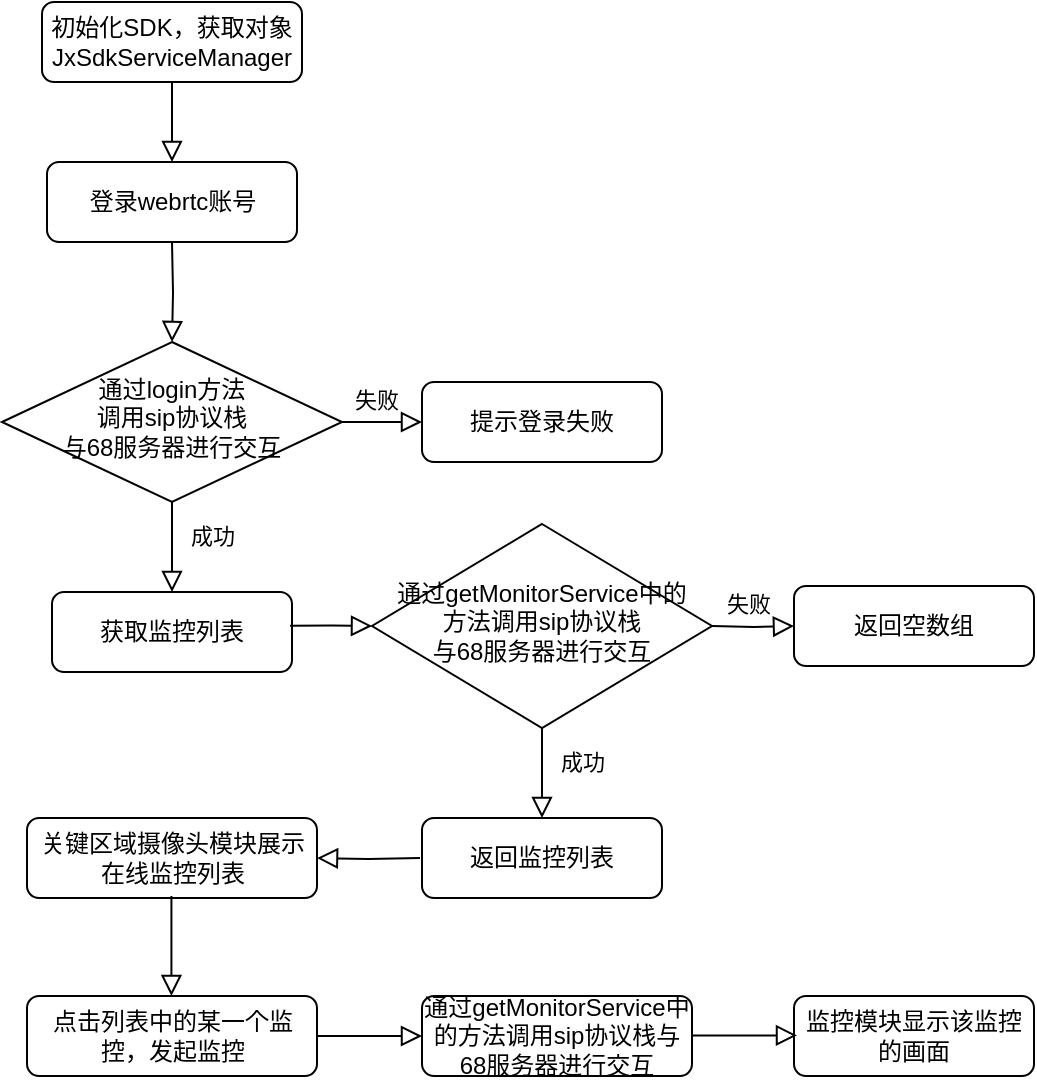 <mxfile version="15.9.1" type="github">
  <diagram id="C5RBs43oDa-KdzZeNtuy" name="Page-1">
    <mxGraphModel dx="1071" dy="455" grid="1" gridSize="10" guides="1" tooltips="1" connect="1" arrows="1" fold="1" page="1" pageScale="1" pageWidth="827" pageHeight="1169" math="0" shadow="0">
      <root>
        <mxCell id="WIyWlLk6GJQsqaUBKTNV-0" />
        <mxCell id="WIyWlLk6GJQsqaUBKTNV-1" parent="WIyWlLk6GJQsqaUBKTNV-0" />
        <mxCell id="WIyWlLk6GJQsqaUBKTNV-2" value="" style="rounded=0;html=1;jettySize=auto;orthogonalLoop=1;fontSize=11;endArrow=block;endFill=0;endSize=8;strokeWidth=1;shadow=0;labelBackgroundColor=none;edgeStyle=orthogonalEdgeStyle;" parent="WIyWlLk6GJQsqaUBKTNV-1" source="WIyWlLk6GJQsqaUBKTNV-3" target="w_i218n_918Sg6EwQDq0-11" edge="1">
          <mxGeometry relative="1" as="geometry" />
        </mxCell>
        <mxCell id="WIyWlLk6GJQsqaUBKTNV-3" value="初始化SDK，获取对象JxSdkServiceManager" style="rounded=1;whiteSpace=wrap;html=1;fontSize=12;glass=0;strokeWidth=1;shadow=0;" parent="WIyWlLk6GJQsqaUBKTNV-1" vertex="1">
          <mxGeometry x="155" y="80" width="130" height="40" as="geometry" />
        </mxCell>
        <mxCell id="WIyWlLk6GJQsqaUBKTNV-4" value="成功" style="rounded=0;html=1;jettySize=auto;orthogonalLoop=1;fontSize=11;endArrow=block;endFill=0;endSize=8;strokeWidth=1;shadow=0;labelBackgroundColor=none;edgeStyle=orthogonalEdgeStyle;entryX=0.5;entryY=0;entryDx=0;entryDy=0;exitX=0.5;exitY=1;exitDx=0;exitDy=0;" parent="WIyWlLk6GJQsqaUBKTNV-1" source="WIyWlLk6GJQsqaUBKTNV-6" edge="1">
          <mxGeometry x="-0.259" y="20" relative="1" as="geometry">
            <mxPoint as="offset" />
            <mxPoint x="220" y="321" as="sourcePoint" />
            <mxPoint x="220" y="375" as="targetPoint" />
          </mxGeometry>
        </mxCell>
        <mxCell id="WIyWlLk6GJQsqaUBKTNV-5" value="失败" style="edgeStyle=orthogonalEdgeStyle;rounded=0;html=1;jettySize=auto;orthogonalLoop=1;fontSize=11;endArrow=block;endFill=0;endSize=8;strokeWidth=1;shadow=0;labelBackgroundColor=none;entryX=0;entryY=0.5;entryDx=0;entryDy=0;exitX=1;exitY=0.5;exitDx=0;exitDy=0;" parent="WIyWlLk6GJQsqaUBKTNV-1" source="WIyWlLk6GJQsqaUBKTNV-6" target="WIyWlLk6GJQsqaUBKTNV-7" edge="1">
          <mxGeometry x="-0.165" y="11" relative="1" as="geometry">
            <mxPoint as="offset" />
            <mxPoint x="304.939" y="291.029" as="sourcePoint" />
            <mxPoint x="341" y="291.029" as="targetPoint" />
          </mxGeometry>
        </mxCell>
        <mxCell id="WIyWlLk6GJQsqaUBKTNV-6" value="&lt;span&gt;通过&lt;/span&gt;&lt;span&gt;login方法&lt;br&gt;调用sip协议栈&lt;br&gt;与68服务器进行交互&lt;/span&gt;" style="rhombus;whiteSpace=wrap;html=1;shadow=0;fontFamily=Helvetica;fontSize=12;align=center;strokeWidth=1;spacing=6;spacingTop=-4;" parent="WIyWlLk6GJQsqaUBKTNV-1" vertex="1">
          <mxGeometry x="135" y="250" width="170" height="80" as="geometry" />
        </mxCell>
        <mxCell id="WIyWlLk6GJQsqaUBKTNV-7" value="提示登录失败" style="rounded=1;whiteSpace=wrap;html=1;fontSize=12;glass=0;strokeWidth=1;shadow=0;" parent="WIyWlLk6GJQsqaUBKTNV-1" vertex="1">
          <mxGeometry x="345" y="270" width="120" height="40" as="geometry" />
        </mxCell>
        <mxCell id="WIyWlLk6GJQsqaUBKTNV-12" value="关键区域摄像头模块展示在线监控列表" style="rounded=1;whiteSpace=wrap;html=1;fontSize=12;glass=0;strokeWidth=1;shadow=0;" parent="WIyWlLk6GJQsqaUBKTNV-1" vertex="1">
          <mxGeometry x="147.5" y="488" width="145" height="40" as="geometry" />
        </mxCell>
        <mxCell id="w_i218n_918Sg6EwQDq0-0" value="获取监控列表" style="rounded=1;whiteSpace=wrap;html=1;fontSize=12;glass=0;strokeWidth=1;shadow=0;" vertex="1" parent="WIyWlLk6GJQsqaUBKTNV-1">
          <mxGeometry x="160" y="375" width="120" height="40" as="geometry" />
        </mxCell>
        <mxCell id="w_i218n_918Sg6EwQDq0-2" value="" style="rounded=0;html=1;jettySize=auto;orthogonalLoop=1;fontSize=11;endArrow=block;endFill=0;endSize=8;strokeWidth=1;shadow=0;labelBackgroundColor=none;edgeStyle=orthogonalEdgeStyle;exitX=1;exitY=0.5;exitDx=0;exitDy=0;entryX=0;entryY=0.5;entryDx=0;entryDy=0;" edge="1" parent="WIyWlLk6GJQsqaUBKTNV-1" source="w_i218n_918Sg6EwQDq0-3" target="w_i218n_918Sg6EwQDq0-10">
          <mxGeometry relative="1" as="geometry">
            <mxPoint x="610" y="453" as="sourcePoint" />
            <mxPoint x="340" y="593" as="targetPoint" />
          </mxGeometry>
        </mxCell>
        <mxCell id="w_i218n_918Sg6EwQDq0-3" value="点击列表中的某一个监控，发起监控" style="rounded=1;whiteSpace=wrap;html=1;fontSize=12;glass=0;strokeWidth=1;shadow=0;" vertex="1" parent="WIyWlLk6GJQsqaUBKTNV-1">
          <mxGeometry x="147.5" y="577" width="145" height="40" as="geometry" />
        </mxCell>
        <mxCell id="w_i218n_918Sg6EwQDq0-5" value="" style="rounded=0;html=1;jettySize=auto;orthogonalLoop=1;fontSize=11;endArrow=block;endFill=0;endSize=8;strokeWidth=1;shadow=0;labelBackgroundColor=none;edgeStyle=orthogonalEdgeStyle;" edge="1" parent="WIyWlLk6GJQsqaUBKTNV-1">
          <mxGeometry relative="1" as="geometry">
            <mxPoint x="219.71" y="527" as="sourcePoint" />
            <mxPoint x="219.71" y="577" as="targetPoint" />
          </mxGeometry>
        </mxCell>
        <mxCell id="w_i218n_918Sg6EwQDq0-6" value="监控模块显示该监控的画面" style="rounded=1;whiteSpace=wrap;html=1;fontSize=12;glass=0;strokeWidth=1;shadow=0;" vertex="1" parent="WIyWlLk6GJQsqaUBKTNV-1">
          <mxGeometry x="531" y="577" width="120" height="40" as="geometry" />
        </mxCell>
        <mxCell id="w_i218n_918Sg6EwQDq0-8" value="" style="rounded=0;html=1;jettySize=auto;orthogonalLoop=1;fontSize=11;endArrow=block;endFill=0;endSize=8;strokeWidth=1;shadow=0;labelBackgroundColor=none;edgeStyle=orthogonalEdgeStyle;entryX=1;entryY=0.5;entryDx=0;entryDy=0;" edge="1" parent="WIyWlLk6GJQsqaUBKTNV-1" target="WIyWlLk6GJQsqaUBKTNV-12">
          <mxGeometry relative="1" as="geometry">
            <mxPoint x="344" y="508" as="sourcePoint" />
            <mxPoint x="304" y="508" as="targetPoint" />
          </mxGeometry>
        </mxCell>
        <mxCell id="w_i218n_918Sg6EwQDq0-10" value="通过getMonitorService中的方法调用sip协议栈与68服务器进行交互" style="rounded=1;whiteSpace=wrap;html=1;fontSize=12;glass=0;strokeWidth=1;shadow=0;" vertex="1" parent="WIyWlLk6GJQsqaUBKTNV-1">
          <mxGeometry x="345" y="577" width="135" height="40" as="geometry" />
        </mxCell>
        <mxCell id="w_i218n_918Sg6EwQDq0-11" value="登录webrtc账号" style="rounded=1;whiteSpace=wrap;html=1;fontSize=12;glass=0;strokeWidth=1;shadow=0;" vertex="1" parent="WIyWlLk6GJQsqaUBKTNV-1">
          <mxGeometry x="157.5" y="160" width="125" height="40" as="geometry" />
        </mxCell>
        <mxCell id="w_i218n_918Sg6EwQDq0-14" value="" style="rounded=0;html=1;jettySize=auto;orthogonalLoop=1;fontSize=11;endArrow=block;endFill=0;endSize=8;strokeWidth=1;shadow=0;labelBackgroundColor=none;edgeStyle=orthogonalEdgeStyle;entryX=0.5;entryY=0;entryDx=0;entryDy=0;" edge="1" parent="WIyWlLk6GJQsqaUBKTNV-1" target="WIyWlLk6GJQsqaUBKTNV-6">
          <mxGeometry relative="1" as="geometry">
            <mxPoint x="220" y="200" as="sourcePoint" />
            <mxPoint x="220.029" y="234" as="targetPoint" />
          </mxGeometry>
        </mxCell>
        <mxCell id="w_i218n_918Sg6EwQDq0-16" value="&lt;span&gt;通过&lt;/span&gt;&lt;span&gt;getMonitorService中的&lt;br&gt;方法调用sip协议栈&lt;br&gt;&lt;/span&gt;与68服务器进行交互" style="rhombus;html=1;shadow=0;fontFamily=Helvetica;fontSize=12;align=center;strokeWidth=1;spacing=6;spacingTop=-4;horizontal=1;whiteSpace=wrap;" vertex="1" parent="WIyWlLk6GJQsqaUBKTNV-1">
          <mxGeometry x="320" y="341" width="170" height="102" as="geometry" />
        </mxCell>
        <mxCell id="w_i218n_918Sg6EwQDq0-18" value="" style="rounded=0;html=1;jettySize=auto;orthogonalLoop=1;fontSize=11;endArrow=block;endFill=0;endSize=8;strokeWidth=1;shadow=0;labelBackgroundColor=none;edgeStyle=orthogonalEdgeStyle;entryX=0;entryY=0.5;entryDx=0;entryDy=0;exitX=0.992;exitY=0.421;exitDx=0;exitDy=0;exitPerimeter=0;" edge="1" parent="WIyWlLk6GJQsqaUBKTNV-1" source="w_i218n_918Sg6EwQDq0-0" target="w_i218n_918Sg6EwQDq0-16">
          <mxGeometry relative="1" as="geometry">
            <mxPoint x="230" y="210" as="sourcePoint" />
            <mxPoint x="230" y="260" as="targetPoint" />
          </mxGeometry>
        </mxCell>
        <mxCell id="w_i218n_918Sg6EwQDq0-19" value="成功" style="rounded=0;html=1;jettySize=auto;orthogonalLoop=1;fontSize=11;endArrow=block;endFill=0;endSize=8;strokeWidth=1;shadow=0;labelBackgroundColor=none;edgeStyle=orthogonalEdgeStyle;entryX=0.5;entryY=0;entryDx=0;entryDy=0;exitX=0.5;exitY=1;exitDx=0;exitDy=0;" edge="1" parent="WIyWlLk6GJQsqaUBKTNV-1">
          <mxGeometry x="-0.259" y="20" relative="1" as="geometry">
            <mxPoint as="offset" />
            <mxPoint x="405" y="443" as="sourcePoint" />
            <mxPoint x="405" y="488" as="targetPoint" />
          </mxGeometry>
        </mxCell>
        <mxCell id="w_i218n_918Sg6EwQDq0-20" value="失败" style="edgeStyle=orthogonalEdgeStyle;rounded=0;html=1;jettySize=auto;orthogonalLoop=1;fontSize=11;endArrow=block;endFill=0;endSize=8;strokeWidth=1;shadow=0;labelBackgroundColor=none;entryX=0;entryY=0.5;entryDx=0;entryDy=0;exitX=1;exitY=0.5;exitDx=0;exitDy=0;" edge="1" parent="WIyWlLk6GJQsqaUBKTNV-1" target="w_i218n_918Sg6EwQDq0-21">
          <mxGeometry x="-0.165" y="11" relative="1" as="geometry">
            <mxPoint as="offset" />
            <mxPoint x="490" y="392" as="sourcePoint" />
            <mxPoint x="526" y="393.029" as="targetPoint" />
          </mxGeometry>
        </mxCell>
        <mxCell id="w_i218n_918Sg6EwQDq0-21" value="返回空数组" style="rounded=1;whiteSpace=wrap;html=1;fontSize=12;glass=0;strokeWidth=1;shadow=0;" vertex="1" parent="WIyWlLk6GJQsqaUBKTNV-1">
          <mxGeometry x="531" y="372" width="120" height="40" as="geometry" />
        </mxCell>
        <mxCell id="w_i218n_918Sg6EwQDq0-22" value="返回监控列表" style="rounded=1;whiteSpace=wrap;html=1;fontSize=12;glass=0;strokeWidth=1;shadow=0;" vertex="1" parent="WIyWlLk6GJQsqaUBKTNV-1">
          <mxGeometry x="345" y="488" width="120" height="40" as="geometry" />
        </mxCell>
        <mxCell id="w_i218n_918Sg6EwQDq0-24" value="" style="rounded=0;html=1;jettySize=auto;orthogonalLoop=1;fontSize=11;endArrow=block;endFill=0;endSize=8;strokeWidth=1;shadow=0;labelBackgroundColor=none;edgeStyle=orthogonalEdgeStyle;exitX=1;exitY=0.5;exitDx=0;exitDy=0;entryX=0;entryY=0.5;entryDx=0;entryDy=0;" edge="1" parent="WIyWlLk6GJQsqaUBKTNV-1">
          <mxGeometry relative="1" as="geometry">
            <mxPoint x="480" y="596.71" as="sourcePoint" />
            <mxPoint x="532.5" y="596.71" as="targetPoint" />
          </mxGeometry>
        </mxCell>
      </root>
    </mxGraphModel>
  </diagram>
</mxfile>

